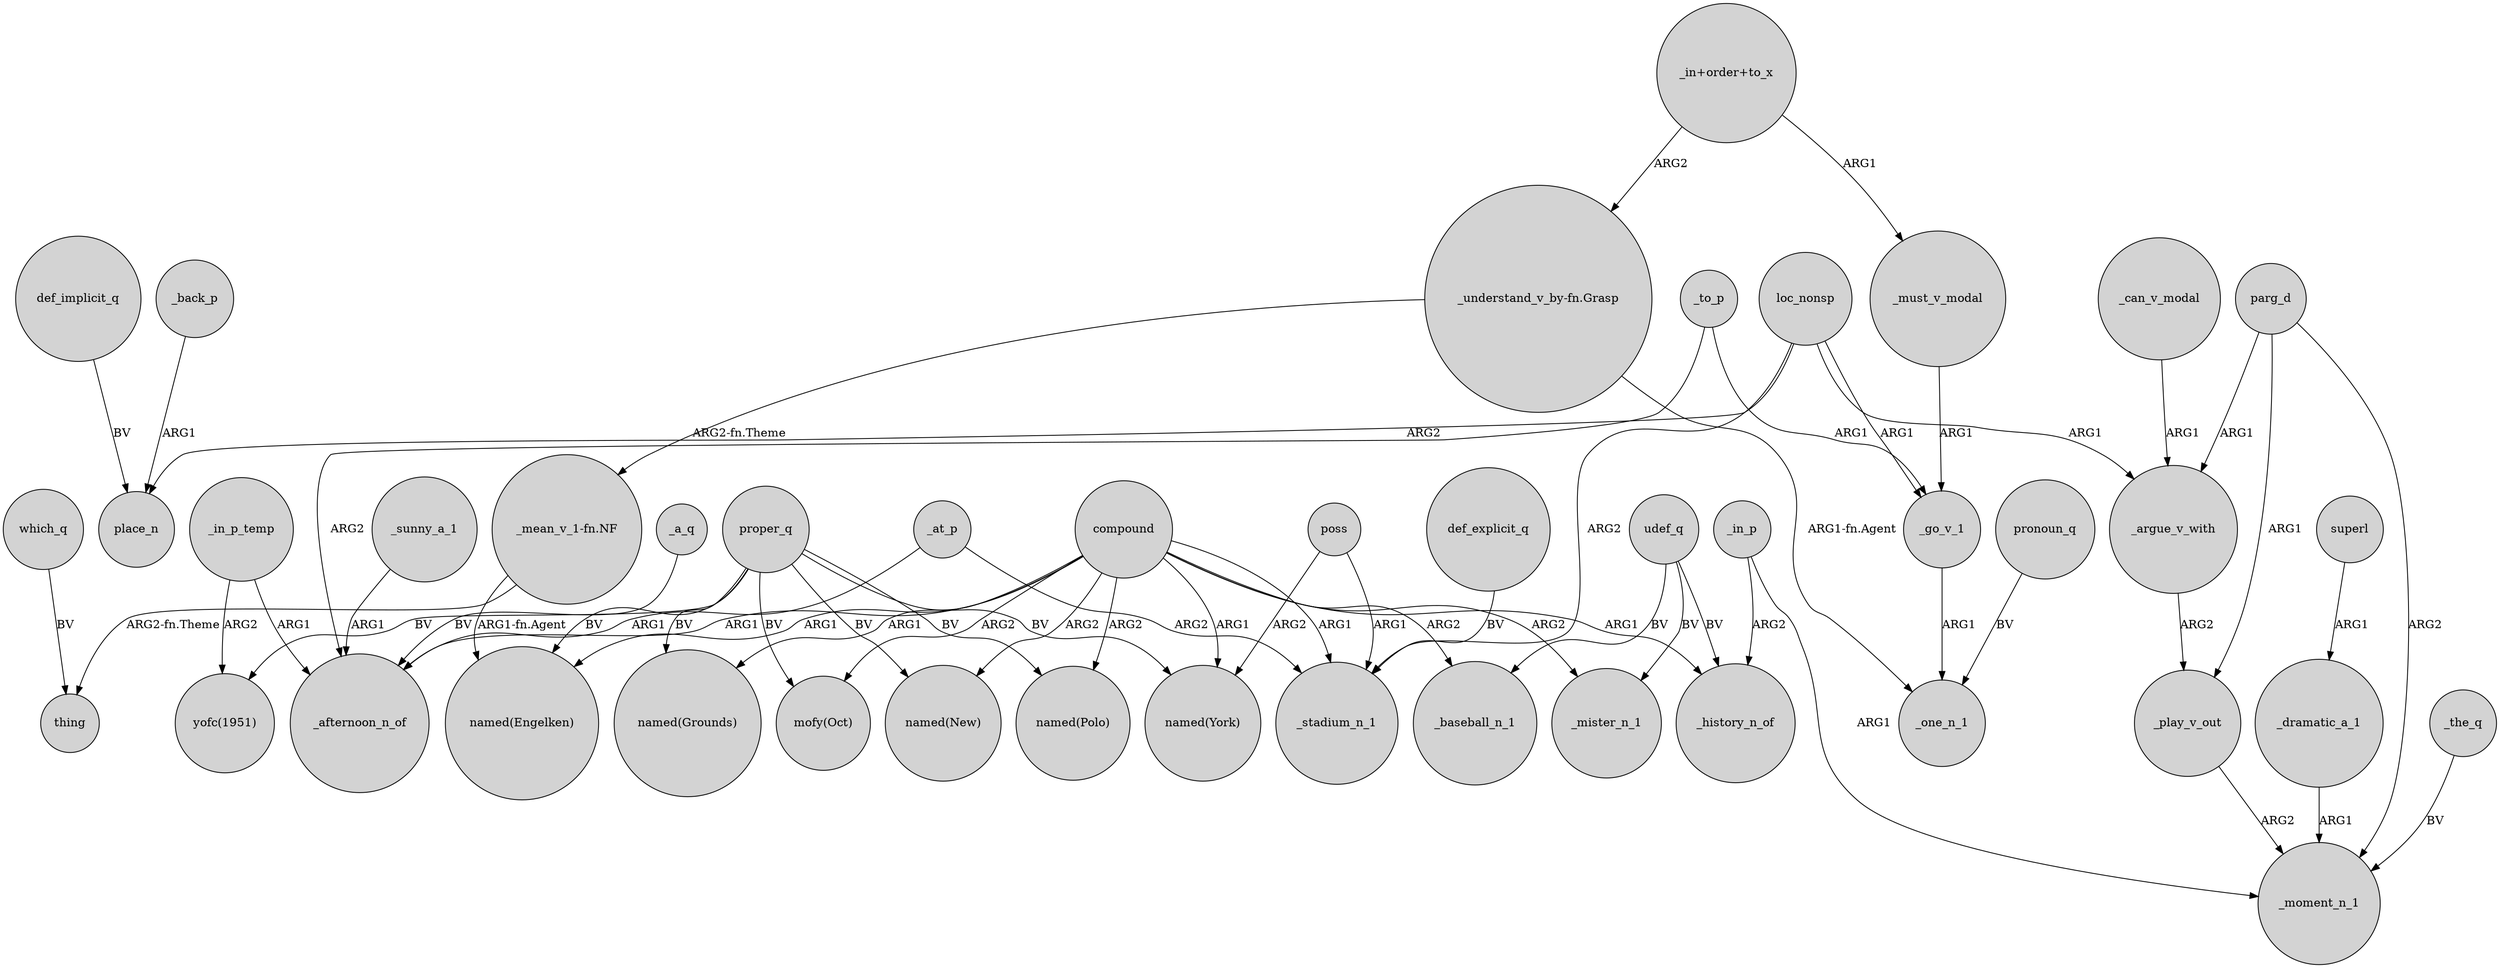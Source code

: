 digraph {
	node [shape=circle style=filled]
	_at_p -> _stadium_n_1 [label=ARG2]
	_a_q -> _afternoon_n_of [label=BV]
	_argue_v_with -> _play_v_out [label=ARG2]
	_at_p -> _afternoon_n_of [label=ARG1]
	compound -> "named(Engelken)" [label=ARG1]
	_in_p_temp -> "yofc(1951)" [label=ARG2]
	proper_q -> "yofc(1951)" [label=BV]
	_in_p -> _moment_n_1 [label=ARG1]
	compound -> "named(New)" [label=ARG2]
	compound -> _history_n_of [label=ARG1]
	compound -> "named(Polo)" [label=ARG2]
	udef_q -> _history_n_of [label=BV]
	_in_p_temp -> _afternoon_n_of [label=ARG1]
	"_understand_v_by-fn.Grasp" -> _one_n_1 [label="ARG1-fn.Agent"]
	proper_q -> "named(New)" [label=BV]
	_can_v_modal -> _argue_v_with [label=ARG1]
	compound -> _mister_n_1 [label=ARG2]
	udef_q -> _baseball_n_1 [label=BV]
	proper_q -> "named(Polo)" [label=BV]
	"_mean_v_1-fn.NF" -> "named(Engelken)" [label="ARG1-fn.Agent"]
	loc_nonsp -> _argue_v_with [label=ARG1]
	_play_v_out -> _moment_n_1 [label=ARG2]
	_to_p -> _afternoon_n_of [label=ARG2]
	udef_q -> _mister_n_1 [label=BV]
	loc_nonsp -> _stadium_n_1 [label=ARG2]
	proper_q -> "mofy(Oct)" [label=BV]
	def_implicit_q -> place_n [label=BV]
	parg_d -> _moment_n_1 [label=ARG2]
	"_understand_v_by-fn.Grasp" -> "_mean_v_1-fn.NF" [label="ARG2-fn.Theme"]
	superl -> _dramatic_a_1 [label=ARG1]
	poss -> "named(York)" [label=ARG2]
	"_in+order+to_x" -> "_understand_v_by-fn.Grasp" [label=ARG2]
	_go_v_1 -> _one_n_1 [label=ARG1]
	proper_q -> "named(Grounds)" [label=BV]
	_dramatic_a_1 -> _moment_n_1 [label=ARG1]
	compound -> "named(York)" [label=ARG1]
	compound -> _baseball_n_1 [label=ARG2]
	_sunny_a_1 -> _afternoon_n_of [label=ARG1]
	parg_d -> _argue_v_with [label=ARG1]
	_in_p -> _history_n_of [label=ARG2]
	compound -> _afternoon_n_of [label=ARG1]
	compound -> "named(Grounds)" [label=ARG1]
	proper_q -> "named(Engelken)" [label=BV]
	_to_p -> _go_v_1 [label=ARG1]
	pronoun_q -> _one_n_1 [label=BV]
	def_explicit_q -> _stadium_n_1 [label=BV]
	_must_v_modal -> _go_v_1 [label=ARG1]
	"_mean_v_1-fn.NF" -> thing [label="ARG2-fn.Theme"]
	loc_nonsp -> place_n [label=ARG2]
	_back_p -> place_n [label=ARG1]
	compound -> "mofy(Oct)" [label=ARG2]
	parg_d -> _play_v_out [label=ARG1]
	_the_q -> _moment_n_1 [label=BV]
	poss -> _stadium_n_1 [label=ARG1]
	"_in+order+to_x" -> _must_v_modal [label=ARG1]
	proper_q -> "named(York)" [label=BV]
	loc_nonsp -> _go_v_1 [label=ARG1]
	compound -> _stadium_n_1 [label=ARG1]
	which_q -> thing [label=BV]
}
